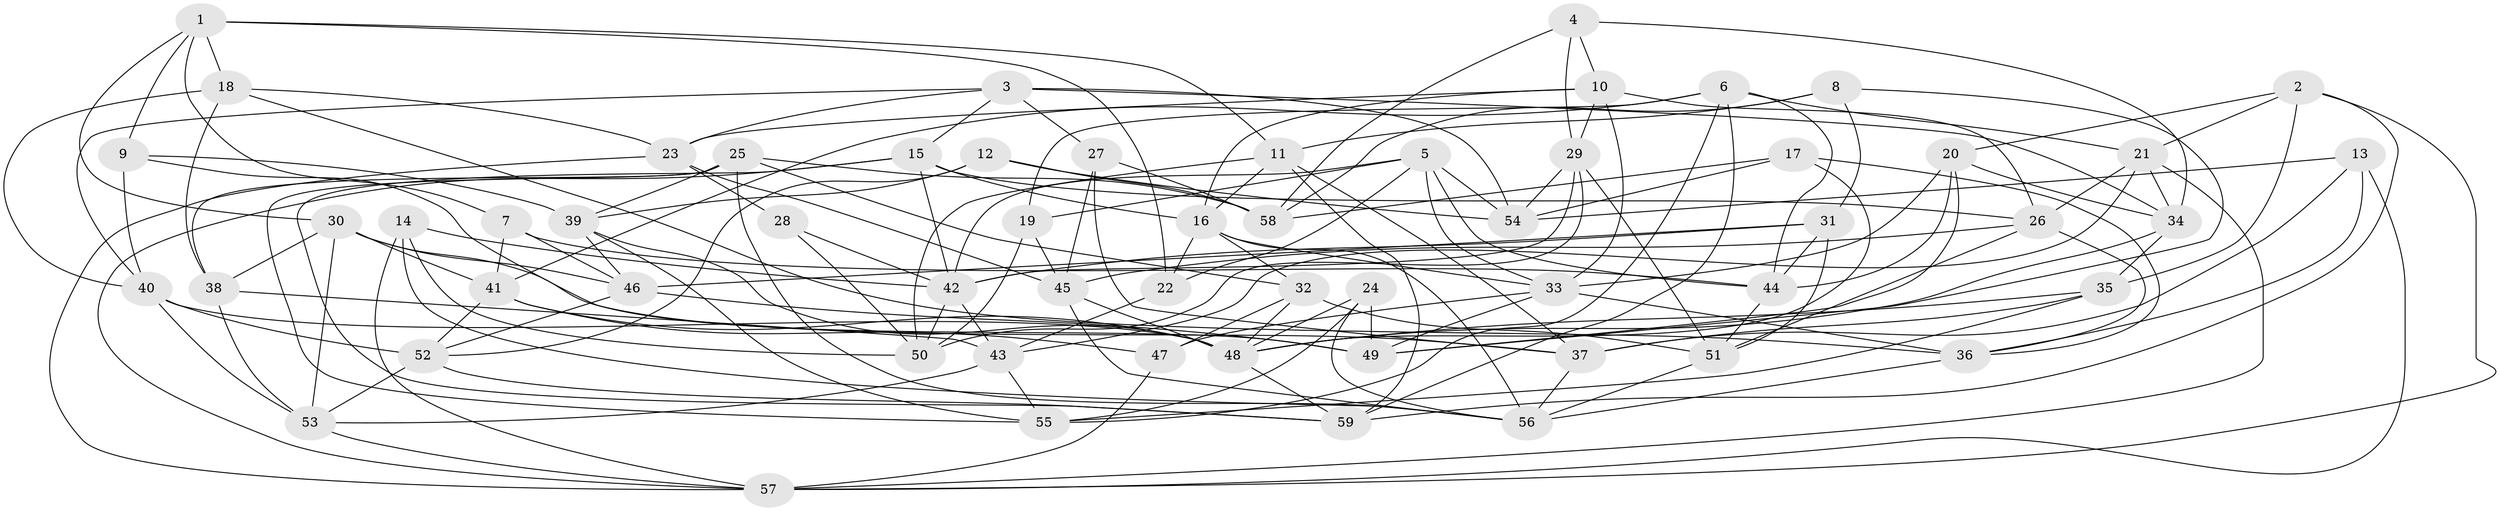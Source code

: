 // original degree distribution, {4: 1.0}
// Generated by graph-tools (version 1.1) at 2025/50/03/09/25 03:50:54]
// undirected, 59 vertices, 165 edges
graph export_dot {
graph [start="1"]
  node [color=gray90,style=filled];
  1;
  2;
  3;
  4;
  5;
  6;
  7;
  8;
  9;
  10;
  11;
  12;
  13;
  14;
  15;
  16;
  17;
  18;
  19;
  20;
  21;
  22;
  23;
  24;
  25;
  26;
  27;
  28;
  29;
  30;
  31;
  32;
  33;
  34;
  35;
  36;
  37;
  38;
  39;
  40;
  41;
  42;
  43;
  44;
  45;
  46;
  47;
  48;
  49;
  50;
  51;
  52;
  53;
  54;
  55;
  56;
  57;
  58;
  59;
  1 -- 7 [weight=1.0];
  1 -- 9 [weight=1.0];
  1 -- 11 [weight=1.0];
  1 -- 18 [weight=1.0];
  1 -- 22 [weight=1.0];
  1 -- 30 [weight=1.0];
  2 -- 20 [weight=1.0];
  2 -- 21 [weight=1.0];
  2 -- 35 [weight=2.0];
  2 -- 57 [weight=1.0];
  2 -- 59 [weight=1.0];
  3 -- 15 [weight=1.0];
  3 -- 23 [weight=1.0];
  3 -- 27 [weight=1.0];
  3 -- 34 [weight=1.0];
  3 -- 40 [weight=1.0];
  3 -- 54 [weight=1.0];
  4 -- 10 [weight=1.0];
  4 -- 29 [weight=1.0];
  4 -- 34 [weight=1.0];
  4 -- 58 [weight=1.0];
  5 -- 19 [weight=1.0];
  5 -- 22 [weight=1.0];
  5 -- 33 [weight=1.0];
  5 -- 42 [weight=1.0];
  5 -- 44 [weight=1.0];
  5 -- 54 [weight=1.0];
  6 -- 19 [weight=1.0];
  6 -- 21 [weight=1.0];
  6 -- 41 [weight=1.0];
  6 -- 44 [weight=1.0];
  6 -- 55 [weight=1.0];
  6 -- 59 [weight=1.0];
  7 -- 41 [weight=1.0];
  7 -- 44 [weight=1.0];
  7 -- 46 [weight=1.0];
  8 -- 11 [weight=1.0];
  8 -- 31 [weight=1.0];
  8 -- 49 [weight=1.0];
  8 -- 58 [weight=1.0];
  9 -- 39 [weight=1.0];
  9 -- 40 [weight=1.0];
  9 -- 49 [weight=1.0];
  10 -- 16 [weight=1.0];
  10 -- 23 [weight=1.0];
  10 -- 26 [weight=1.0];
  10 -- 29 [weight=1.0];
  10 -- 33 [weight=1.0];
  11 -- 16 [weight=1.0];
  11 -- 37 [weight=1.0];
  11 -- 50 [weight=1.0];
  11 -- 59 [weight=1.0];
  12 -- 39 [weight=1.0];
  12 -- 52 [weight=1.0];
  12 -- 54 [weight=1.0];
  12 -- 58 [weight=1.0];
  13 -- 36 [weight=1.0];
  13 -- 37 [weight=1.0];
  13 -- 54 [weight=1.0];
  13 -- 57 [weight=1.0];
  14 -- 42 [weight=1.0];
  14 -- 50 [weight=1.0];
  14 -- 56 [weight=1.0];
  14 -- 57 [weight=1.0];
  15 -- 16 [weight=1.0];
  15 -- 26 [weight=1.0];
  15 -- 42 [weight=1.0];
  15 -- 57 [weight=1.0];
  15 -- 59 [weight=1.0];
  16 -- 22 [weight=1.0];
  16 -- 32 [weight=2.0];
  16 -- 33 [weight=1.0];
  16 -- 56 [weight=1.0];
  17 -- 36 [weight=1.0];
  17 -- 48 [weight=1.0];
  17 -- 54 [weight=1.0];
  17 -- 58 [weight=1.0];
  18 -- 23 [weight=1.0];
  18 -- 36 [weight=1.0];
  18 -- 38 [weight=2.0];
  18 -- 40 [weight=1.0];
  19 -- 45 [weight=1.0];
  19 -- 50 [weight=1.0];
  20 -- 33 [weight=2.0];
  20 -- 34 [weight=1.0];
  20 -- 44 [weight=1.0];
  20 -- 49 [weight=1.0];
  21 -- 26 [weight=1.0];
  21 -- 34 [weight=1.0];
  21 -- 43 [weight=1.0];
  21 -- 57 [weight=1.0];
  22 -- 43 [weight=1.0];
  23 -- 28 [weight=1.0];
  23 -- 45 [weight=1.0];
  23 -- 57 [weight=1.0];
  24 -- 48 [weight=1.0];
  24 -- 49 [weight=1.0];
  24 -- 55 [weight=1.0];
  24 -- 56 [weight=1.0];
  25 -- 32 [weight=1.0];
  25 -- 38 [weight=1.0];
  25 -- 39 [weight=1.0];
  25 -- 55 [weight=1.0];
  25 -- 56 [weight=1.0];
  25 -- 58 [weight=1.0];
  26 -- 36 [weight=1.0];
  26 -- 45 [weight=1.0];
  26 -- 51 [weight=1.0];
  27 -- 37 [weight=1.0];
  27 -- 45 [weight=1.0];
  27 -- 58 [weight=1.0];
  28 -- 42 [weight=2.0];
  28 -- 50 [weight=1.0];
  29 -- 42 [weight=1.0];
  29 -- 50 [weight=1.0];
  29 -- 51 [weight=1.0];
  29 -- 54 [weight=1.0];
  30 -- 37 [weight=1.0];
  30 -- 38 [weight=1.0];
  30 -- 41 [weight=1.0];
  30 -- 46 [weight=1.0];
  30 -- 53 [weight=1.0];
  31 -- 42 [weight=2.0];
  31 -- 44 [weight=1.0];
  31 -- 46 [weight=1.0];
  31 -- 51 [weight=1.0];
  32 -- 47 [weight=1.0];
  32 -- 48 [weight=1.0];
  32 -- 51 [weight=1.0];
  33 -- 36 [weight=1.0];
  33 -- 47 [weight=1.0];
  33 -- 49 [weight=1.0];
  34 -- 35 [weight=1.0];
  34 -- 48 [weight=1.0];
  35 -- 37 [weight=1.0];
  35 -- 48 [weight=1.0];
  35 -- 55 [weight=1.0];
  36 -- 56 [weight=1.0];
  37 -- 56 [weight=1.0];
  38 -- 43 [weight=1.0];
  38 -- 53 [weight=1.0];
  39 -- 46 [weight=1.0];
  39 -- 48 [weight=1.0];
  39 -- 55 [weight=1.0];
  40 -- 48 [weight=1.0];
  40 -- 52 [weight=1.0];
  40 -- 53 [weight=1.0];
  41 -- 47 [weight=1.0];
  41 -- 48 [weight=1.0];
  41 -- 52 [weight=1.0];
  42 -- 43 [weight=1.0];
  42 -- 50 [weight=1.0];
  43 -- 53 [weight=1.0];
  43 -- 55 [weight=1.0];
  44 -- 51 [weight=1.0];
  45 -- 48 [weight=1.0];
  45 -- 56 [weight=1.0];
  46 -- 49 [weight=1.0];
  46 -- 52 [weight=1.0];
  47 -- 57 [weight=1.0];
  48 -- 59 [weight=1.0];
  51 -- 56 [weight=1.0];
  52 -- 53 [weight=1.0];
  52 -- 59 [weight=1.0];
  53 -- 57 [weight=1.0];
}

